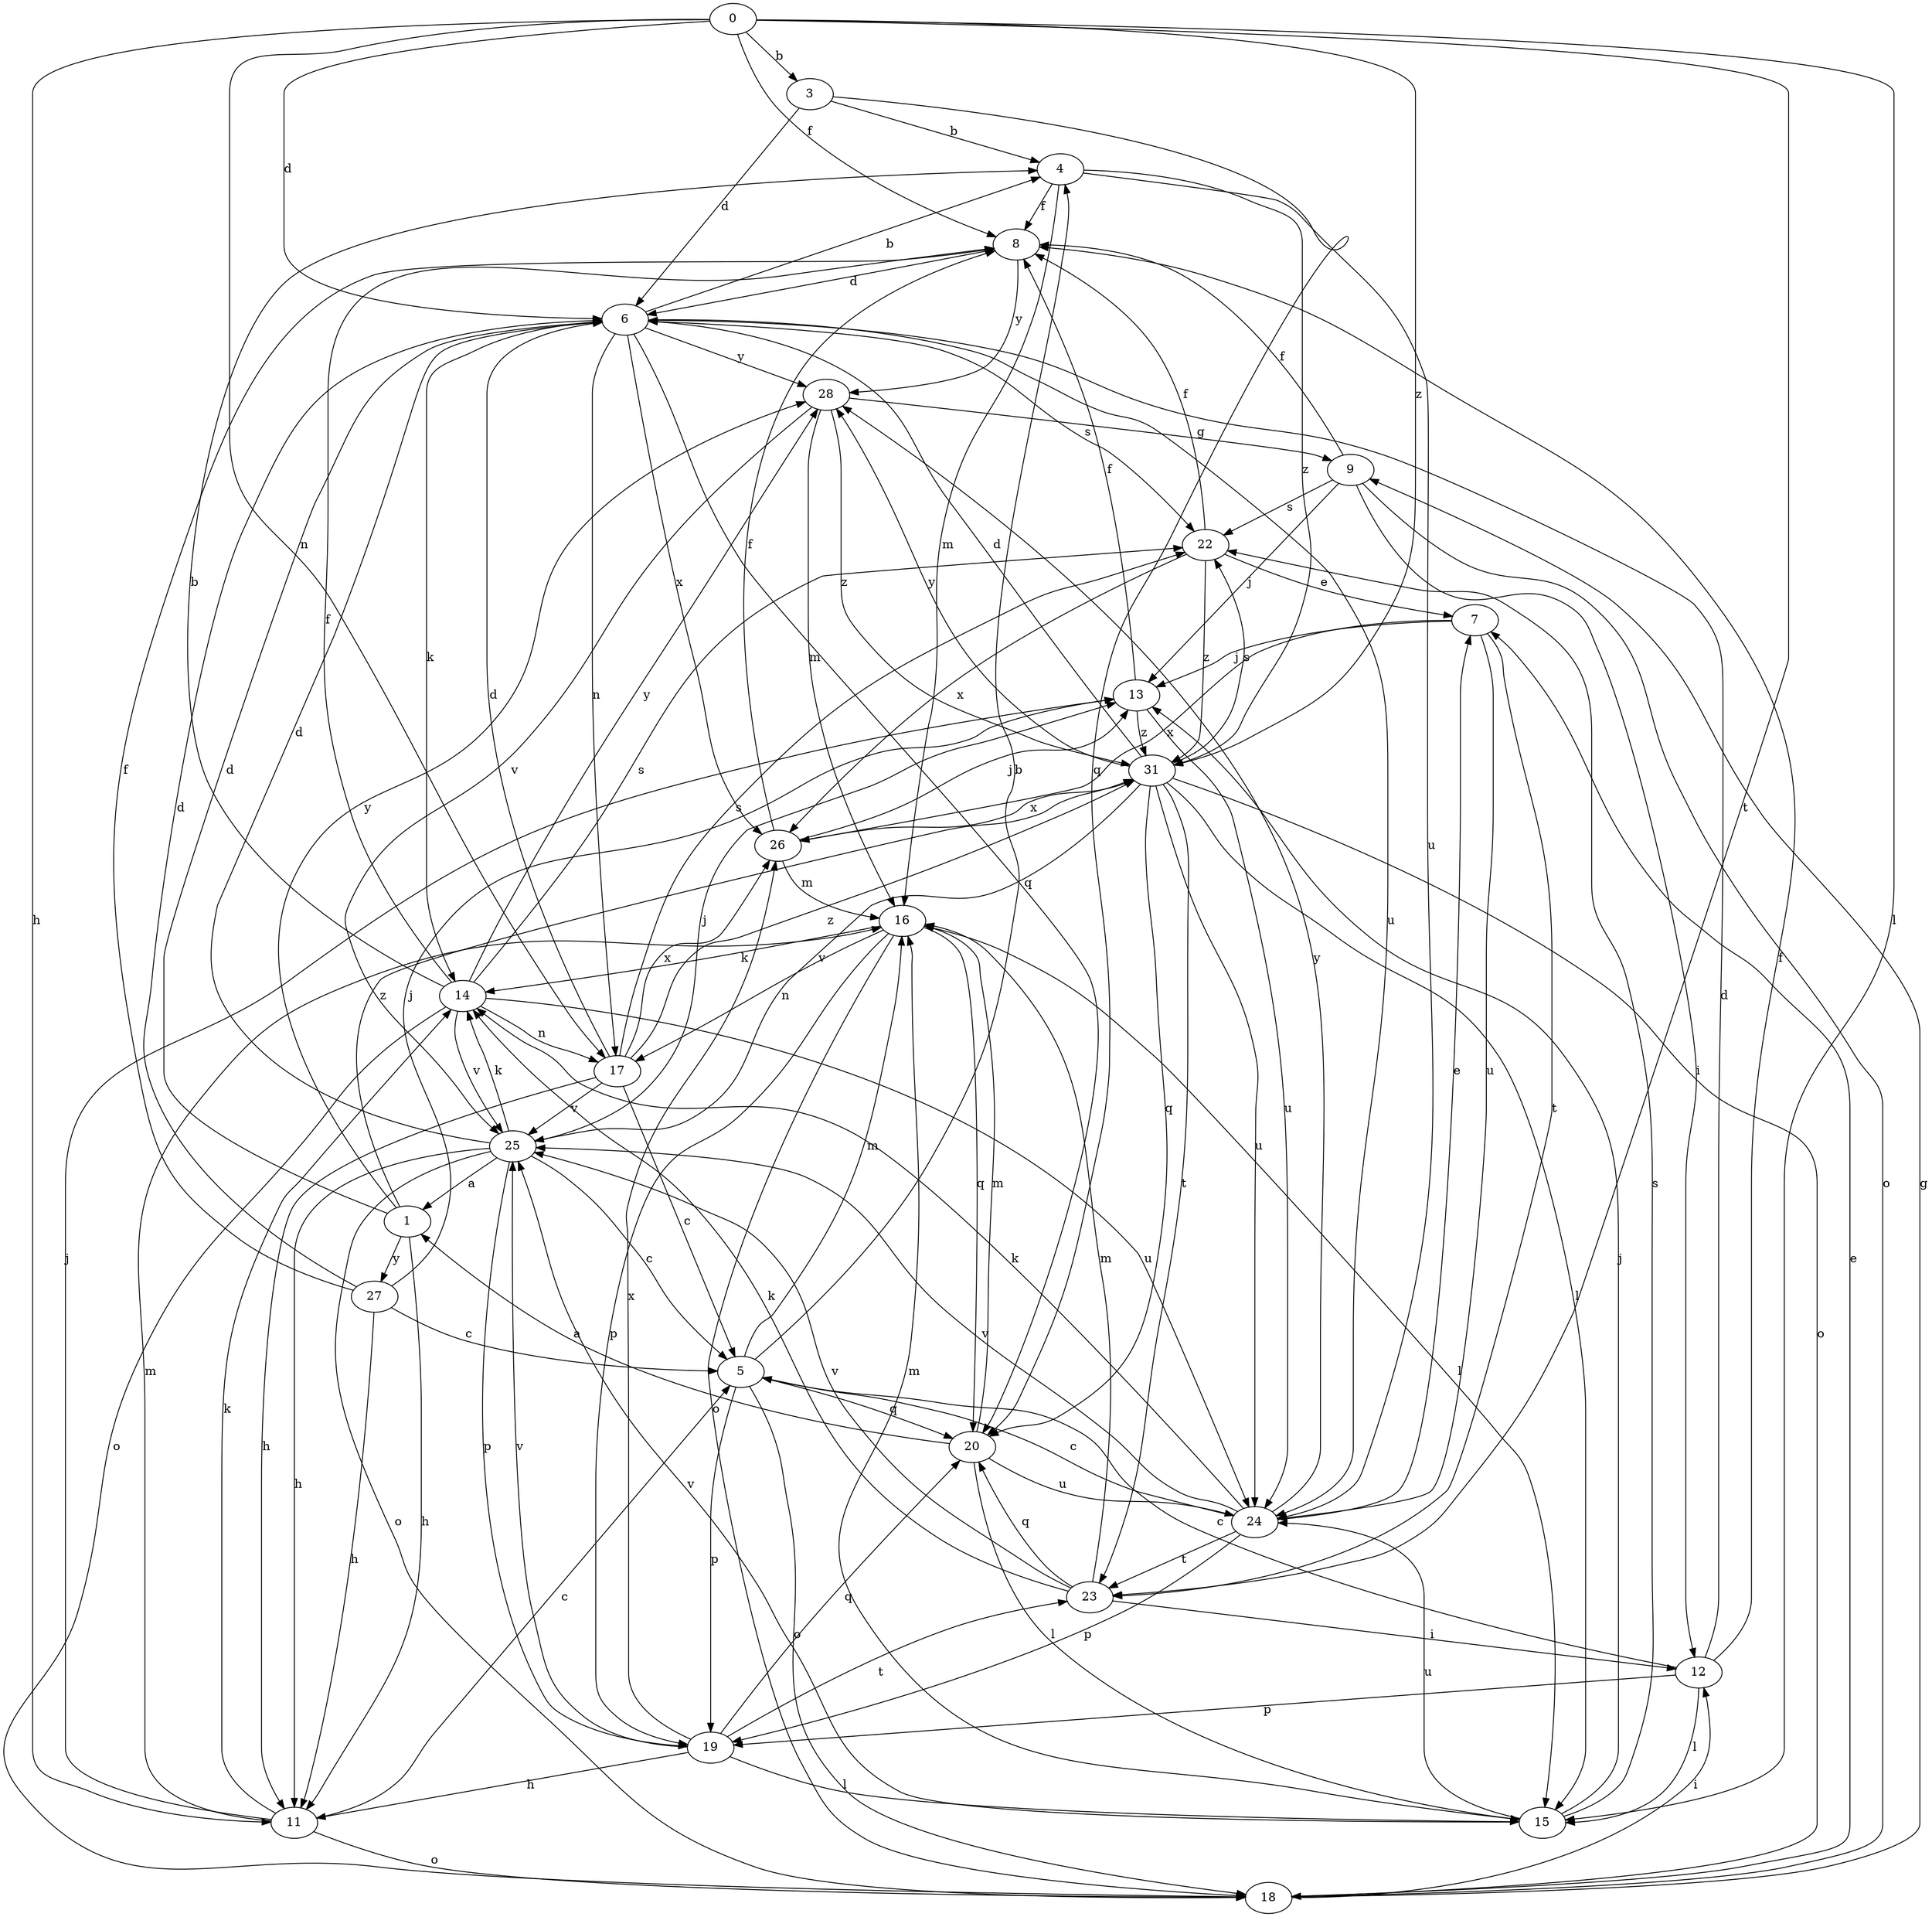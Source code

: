 strict digraph  {
0;
1;
3;
4;
5;
6;
7;
8;
9;
11;
12;
13;
14;
15;
16;
17;
18;
19;
20;
22;
23;
24;
25;
26;
27;
28;
31;
0 -> 3  [label=b];
0 -> 6  [label=d];
0 -> 8  [label=f];
0 -> 11  [label=h];
0 -> 15  [label=l];
0 -> 17  [label=n];
0 -> 23  [label=t];
0 -> 31  [label=z];
1 -> 6  [label=d];
1 -> 11  [label=h];
1 -> 27  [label=y];
1 -> 28  [label=y];
1 -> 31  [label=z];
3 -> 4  [label=b];
3 -> 6  [label=d];
3 -> 20  [label=q];
4 -> 8  [label=f];
4 -> 16  [label=m];
4 -> 24  [label=u];
4 -> 31  [label=z];
5 -> 4  [label=b];
5 -> 16  [label=m];
5 -> 18  [label=o];
5 -> 19  [label=p];
5 -> 20  [label=q];
6 -> 4  [label=b];
6 -> 14  [label=k];
6 -> 17  [label=n];
6 -> 20  [label=q];
6 -> 22  [label=s];
6 -> 24  [label=u];
6 -> 26  [label=x];
6 -> 28  [label=y];
7 -> 13  [label=j];
7 -> 23  [label=t];
7 -> 24  [label=u];
7 -> 26  [label=x];
8 -> 6  [label=d];
8 -> 28  [label=y];
9 -> 8  [label=f];
9 -> 12  [label=i];
9 -> 13  [label=j];
9 -> 18  [label=o];
9 -> 22  [label=s];
11 -> 5  [label=c];
11 -> 13  [label=j];
11 -> 14  [label=k];
11 -> 16  [label=m];
11 -> 18  [label=o];
12 -> 5  [label=c];
12 -> 6  [label=d];
12 -> 8  [label=f];
12 -> 15  [label=l];
12 -> 19  [label=p];
13 -> 8  [label=f];
13 -> 24  [label=u];
13 -> 31  [label=z];
14 -> 4  [label=b];
14 -> 8  [label=f];
14 -> 17  [label=n];
14 -> 18  [label=o];
14 -> 22  [label=s];
14 -> 24  [label=u];
14 -> 25  [label=v];
14 -> 28  [label=y];
15 -> 13  [label=j];
15 -> 16  [label=m];
15 -> 22  [label=s];
15 -> 24  [label=u];
15 -> 25  [label=v];
16 -> 14  [label=k];
16 -> 15  [label=l];
16 -> 17  [label=n];
16 -> 18  [label=o];
16 -> 19  [label=p];
16 -> 20  [label=q];
17 -> 5  [label=c];
17 -> 6  [label=d];
17 -> 11  [label=h];
17 -> 22  [label=s];
17 -> 25  [label=v];
17 -> 26  [label=x];
17 -> 31  [label=z];
18 -> 7  [label=e];
18 -> 9  [label=g];
18 -> 12  [label=i];
19 -> 11  [label=h];
19 -> 15  [label=l];
19 -> 20  [label=q];
19 -> 23  [label=t];
19 -> 25  [label=v];
19 -> 26  [label=x];
20 -> 1  [label=a];
20 -> 15  [label=l];
20 -> 16  [label=m];
20 -> 24  [label=u];
22 -> 7  [label=e];
22 -> 8  [label=f];
22 -> 26  [label=x];
22 -> 31  [label=z];
23 -> 12  [label=i];
23 -> 14  [label=k];
23 -> 16  [label=m];
23 -> 20  [label=q];
23 -> 25  [label=v];
24 -> 5  [label=c];
24 -> 7  [label=e];
24 -> 14  [label=k];
24 -> 19  [label=p];
24 -> 23  [label=t];
24 -> 25  [label=v];
24 -> 28  [label=y];
25 -> 1  [label=a];
25 -> 5  [label=c];
25 -> 6  [label=d];
25 -> 11  [label=h];
25 -> 13  [label=j];
25 -> 14  [label=k];
25 -> 18  [label=o];
25 -> 19  [label=p];
26 -> 8  [label=f];
26 -> 13  [label=j];
26 -> 16  [label=m];
27 -> 5  [label=c];
27 -> 6  [label=d];
27 -> 8  [label=f];
27 -> 11  [label=h];
27 -> 13  [label=j];
28 -> 9  [label=g];
28 -> 16  [label=m];
28 -> 25  [label=v];
28 -> 31  [label=z];
31 -> 6  [label=d];
31 -> 15  [label=l];
31 -> 18  [label=o];
31 -> 20  [label=q];
31 -> 22  [label=s];
31 -> 23  [label=t];
31 -> 24  [label=u];
31 -> 25  [label=v];
31 -> 26  [label=x];
31 -> 28  [label=y];
}
